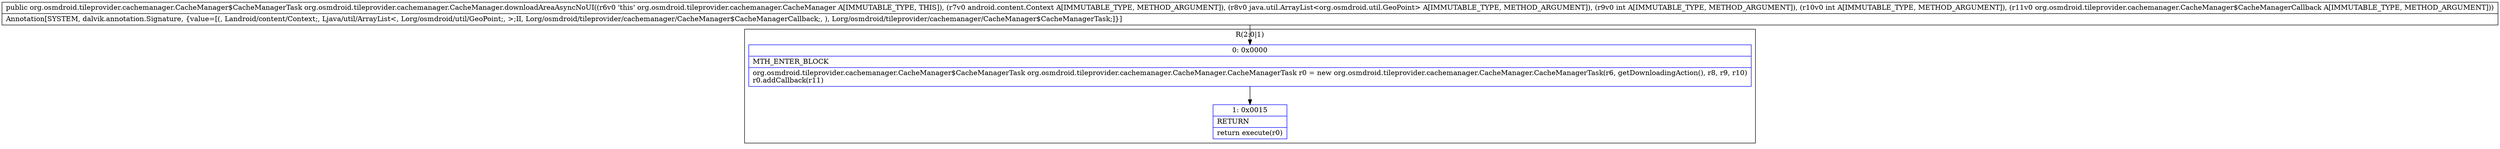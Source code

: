 digraph "CFG fororg.osmdroid.tileprovider.cachemanager.CacheManager.downloadAreaAsyncNoUI(Landroid\/content\/Context;Ljava\/util\/ArrayList;IILorg\/osmdroid\/tileprovider\/cachemanager\/CacheManager$CacheManagerCallback;)Lorg\/osmdroid\/tileprovider\/cachemanager\/CacheManager$CacheManagerTask;" {
subgraph cluster_Region_353521269 {
label = "R(2:0|1)";
node [shape=record,color=blue];
Node_0 [shape=record,label="{0\:\ 0x0000|MTH_ENTER_BLOCK\l|org.osmdroid.tileprovider.cachemanager.CacheManager$CacheManagerTask org.osmdroid.tileprovider.cachemanager.CacheManager.CacheManagerTask r0 = new org.osmdroid.tileprovider.cachemanager.CacheManager.CacheManagerTask(r6, getDownloadingAction(), r8, r9, r10)\lr0.addCallback(r11)\l}"];
Node_1 [shape=record,label="{1\:\ 0x0015|RETURN\l|return execute(r0)\l}"];
}
MethodNode[shape=record,label="{public org.osmdroid.tileprovider.cachemanager.CacheManager$CacheManagerTask org.osmdroid.tileprovider.cachemanager.CacheManager.downloadAreaAsyncNoUI((r6v0 'this' org.osmdroid.tileprovider.cachemanager.CacheManager A[IMMUTABLE_TYPE, THIS]), (r7v0 android.content.Context A[IMMUTABLE_TYPE, METHOD_ARGUMENT]), (r8v0 java.util.ArrayList\<org.osmdroid.util.GeoPoint\> A[IMMUTABLE_TYPE, METHOD_ARGUMENT]), (r9v0 int A[IMMUTABLE_TYPE, METHOD_ARGUMENT]), (r10v0 int A[IMMUTABLE_TYPE, METHOD_ARGUMENT]), (r11v0 org.osmdroid.tileprovider.cachemanager.CacheManager$CacheManagerCallback A[IMMUTABLE_TYPE, METHOD_ARGUMENT]))  | Annotation[SYSTEM, dalvik.annotation.Signature, \{value=[(, Landroid\/content\/Context;, Ljava\/util\/ArrayList\<, Lorg\/osmdroid\/util\/GeoPoint;, \>;II, Lorg\/osmdroid\/tileprovider\/cachemanager\/CacheManager$CacheManagerCallback;, ), Lorg\/osmdroid\/tileprovider\/cachemanager\/CacheManager$CacheManagerTask;]\}]\l}"];
MethodNode -> Node_0;
Node_0 -> Node_1;
}

